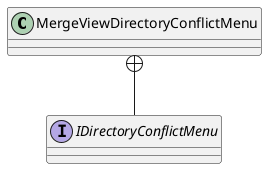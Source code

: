 @startuml
class MergeViewDirectoryConflictMenu {
}
interface IDirectoryConflictMenu {
}
MergeViewDirectoryConflictMenu +-- IDirectoryConflictMenu
@enduml

